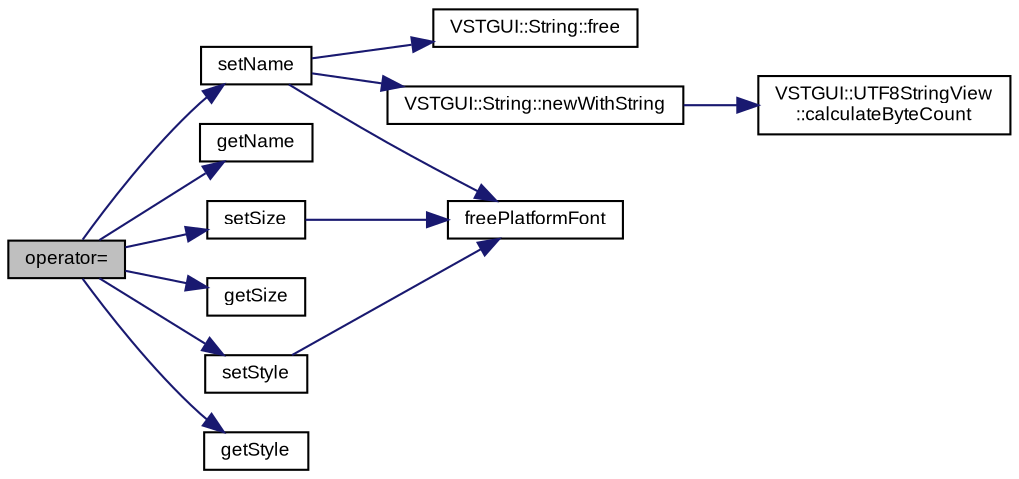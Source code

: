 digraph "operator="
{
  bgcolor="transparent";
  edge [fontname="Arial",fontsize="9",labelfontname="Arial",labelfontsize="9"];
  node [fontname="Arial",fontsize="9",shape=record];
  rankdir="LR";
  Node1 [label="operator=",height=0.2,width=0.4,color="black", fillcolor="grey75", style="filled" fontcolor="black"];
  Node1 -> Node2 [color="midnightblue",fontsize="9",style="solid",fontname="Arial"];
  Node2 [label="setName",height=0.2,width=0.4,color="black",URL="$class_v_s_t_g_u_i_1_1_c_font_desc.html#a04bf978b047fcbf0bfa03cb052111105",tooltip="set the name of the font "];
  Node2 -> Node3 [color="midnightblue",fontsize="9",style="solid",fontname="Arial"];
  Node3 [label="VSTGUI::String::free",height=0.2,width=0.4,color="black",URL="$namespace_v_s_t_g_u_i_1_1_string.html#af30ee7f201c1f86d9aceb849d6d08fbf"];
  Node2 -> Node4 [color="midnightblue",fontsize="9",style="solid",fontname="Arial"];
  Node4 [label="VSTGUI::String::newWithString",height=0.2,width=0.4,color="black",URL="$namespace_v_s_t_g_u_i_1_1_string.html#a83745b23a3d48e4f1e69950977918803"];
  Node4 -> Node5 [color="midnightblue",fontsize="9",style="solid",fontname="Arial"];
  Node5 [label="VSTGUI::UTF8StringView\l::calculateByteCount",height=0.2,width=0.4,color="black",URL="$class_v_s_t_g_u_i_1_1_u_t_f8_string_view.html#a67b9d83785a9c0fc5a668303de116803"];
  Node2 -> Node6 [color="midnightblue",fontsize="9",style="solid",fontname="Arial"];
  Node6 [label="freePlatformFont",height=0.2,width=0.4,color="black",URL="$class_v_s_t_g_u_i_1_1_c_font_desc.html#a8320c1ae5fc44c383e96220707f3654c"];
  Node1 -> Node7 [color="midnightblue",fontsize="9",style="solid",fontname="Arial"];
  Node7 [label="getName",height=0.2,width=0.4,color="black",URL="$class_v_s_t_g_u_i_1_1_c_font_desc.html#ad0f04ff2d50f6eb1af4101aee459bcd8",tooltip="get the name of the font "];
  Node1 -> Node8 [color="midnightblue",fontsize="9",style="solid",fontname="Arial"];
  Node8 [label="setSize",height=0.2,width=0.4,color="black",URL="$class_v_s_t_g_u_i_1_1_c_font_desc.html#a628f10b3308511e5cc29f9ed76ef8b07",tooltip="set the height of the font "];
  Node8 -> Node6 [color="midnightblue",fontsize="9",style="solid",fontname="Arial"];
  Node1 -> Node9 [color="midnightblue",fontsize="9",style="solid",fontname="Arial"];
  Node9 [label="getSize",height=0.2,width=0.4,color="black",URL="$class_v_s_t_g_u_i_1_1_c_font_desc.html#a41e097ceebffe54a8ed361d006164fc6",tooltip="get the height of the font "];
  Node1 -> Node10 [color="midnightblue",fontsize="9",style="solid",fontname="Arial"];
  Node10 [label="setStyle",height=0.2,width=0.4,color="black",URL="$class_v_s_t_g_u_i_1_1_c_font_desc.html#a921dad1b65204e0e6c501e64b83dcc02",tooltip="set the style of the font "];
  Node10 -> Node6 [color="midnightblue",fontsize="9",style="solid",fontname="Arial"];
  Node1 -> Node11 [color="midnightblue",fontsize="9",style="solid",fontname="Arial"];
  Node11 [label="getStyle",height=0.2,width=0.4,color="black",URL="$class_v_s_t_g_u_i_1_1_c_font_desc.html#a8258f5208a5d8e941b3018bf004e6367",tooltip="get the style of the font "];
}
